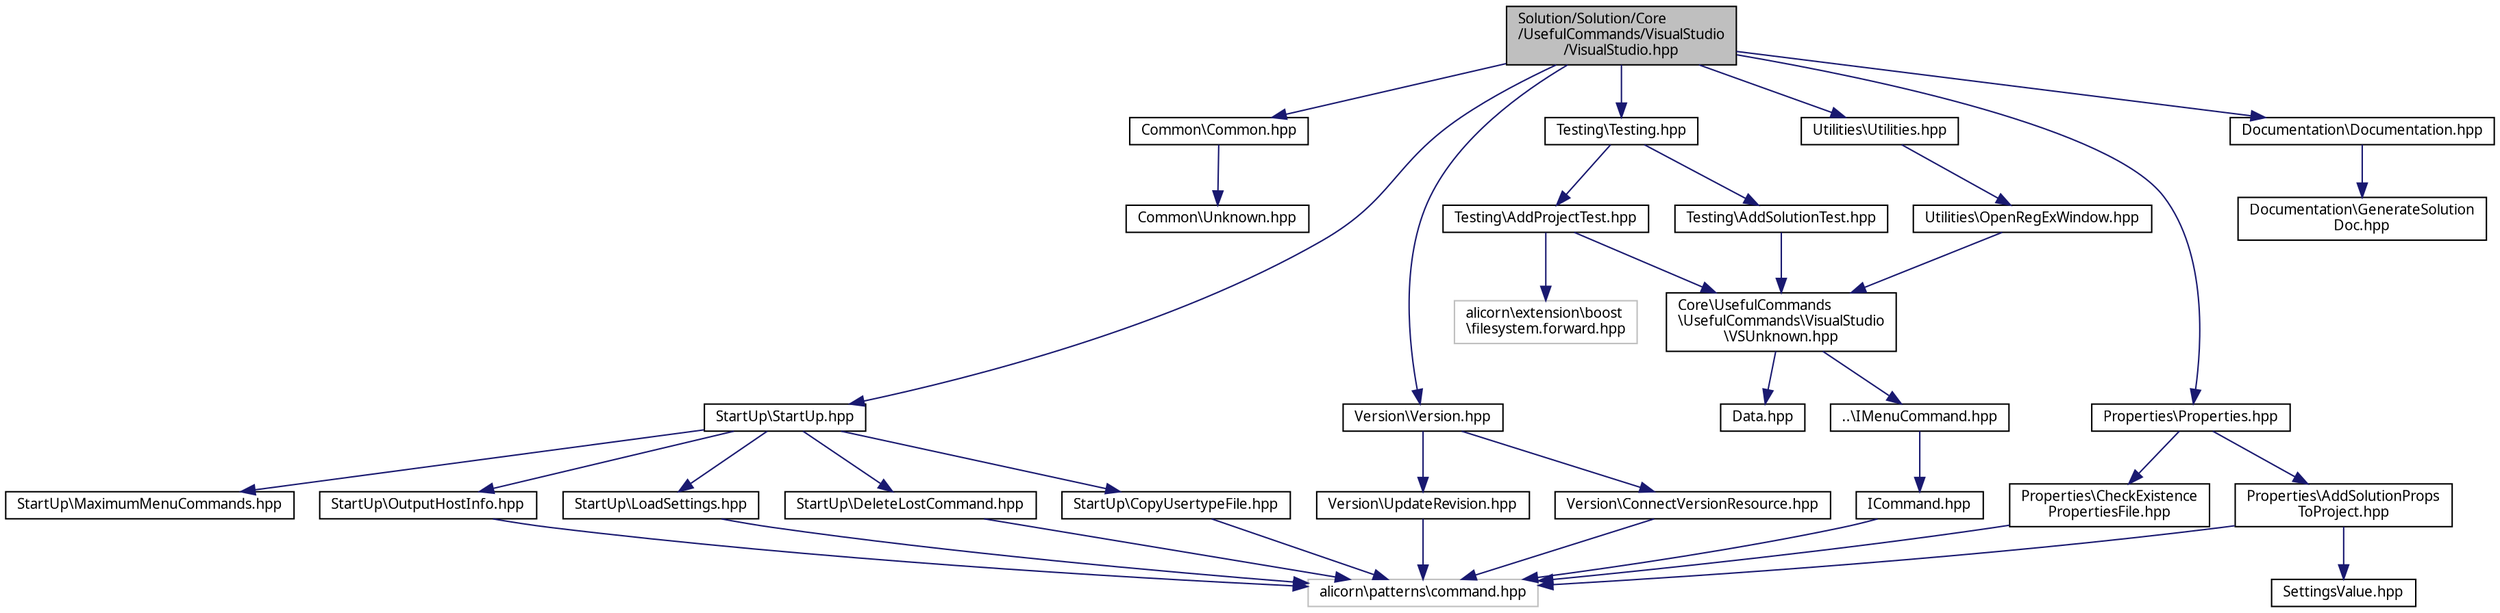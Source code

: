 digraph "Solution/Solution/Core/UsefulCommands/VisualStudio/VisualStudio.hpp"
{
 // INTERACTIVE_SVG=YES
  edge [fontname="Verdana",fontsize="10",labelfontname="Verdana",labelfontsize="10"];
  node [fontname="Verdana",fontsize="10",shape=record];
  Node1 [label="Solution/Solution/Core\l/UsefulCommands/VisualStudio\l/VisualStudio.hpp",height=0.2,width=0.4,color="black", fillcolor="grey75", style="filled", fontcolor="black"];
  Node1 -> Node2 [color="midnightblue",fontsize="10",style="solid",fontname="Verdana"];
  Node2 [label="Common\\Common.hpp",height=0.2,width=0.4,color="black", fillcolor="white", style="filled",URL="$_core_2_useful_commands_2_visual_studio_2_common_2_common_8hpp.html"];
  Node2 -> Node3 [color="midnightblue",fontsize="10",style="solid",fontname="Verdana"];
  Node3 [label="Common\\Unknown.hpp",height=0.2,width=0.4,color="black", fillcolor="white", style="filled",URL="$_unknown_8hpp_source.html"];
  Node1 -> Node4 [color="midnightblue",fontsize="10",style="solid",fontname="Verdana"];
  Node4 [label="StartUp\\StartUp.hpp",height=0.2,width=0.4,color="black", fillcolor="white", style="filled",URL="$_start_up_8hpp.html"];
  Node4 -> Node5 [color="midnightblue",fontsize="10",style="solid",fontname="Verdana"];
  Node5 [label="StartUp\\MaximumMenuCommands.hpp",height=0.2,width=0.4,color="black", fillcolor="white", style="filled",URL="$_maximum_menu_commands_8hpp_source.html"];
  Node4 -> Node6 [color="midnightblue",fontsize="10",style="solid",fontname="Verdana"];
  Node6 [label="StartUp\\OutputHostInfo.hpp",height=0.2,width=0.4,color="black", fillcolor="white", style="filled",URL="$_output_host_info_8hpp_source.html"];
  Node6 -> Node7 [color="midnightblue",fontsize="10",style="solid",fontname="Verdana"];
  Node7 [label="alicorn\\patterns\\command.hpp",height=0.2,width=0.4,color="grey75", fillcolor="white", style="filled"];
  Node4 -> Node8 [color="midnightblue",fontsize="10",style="solid",fontname="Verdana"];
  Node8 [label="StartUp\\LoadSettings.hpp",height=0.2,width=0.4,color="black", fillcolor="white", style="filled",URL="$_load_settings_8hpp_source.html"];
  Node8 -> Node7 [color="midnightblue",fontsize="10",style="solid",fontname="Verdana"];
  Node4 -> Node9 [color="midnightblue",fontsize="10",style="solid",fontname="Verdana"];
  Node9 [label="StartUp\\DeleteLostCommand.hpp",height=0.2,width=0.4,color="black", fillcolor="white", style="filled",URL="$_delete_lost_command_8hpp_source.html"];
  Node9 -> Node7 [color="midnightblue",fontsize="10",style="solid",fontname="Verdana"];
  Node4 -> Node10 [color="midnightblue",fontsize="10",style="solid",fontname="Verdana"];
  Node10 [label="StartUp\\CopyUsertypeFile.hpp",height=0.2,width=0.4,color="black", fillcolor="white", style="filled",URL="$_copy_usertype_file_8hpp_source.html"];
  Node10 -> Node7 [color="midnightblue",fontsize="10",style="solid",fontname="Verdana"];
  Node1 -> Node11 [color="midnightblue",fontsize="10",style="solid",fontname="Verdana"];
  Node11 [label="Version\\Version.hpp",height=0.2,width=0.4,color="black", fillcolor="white", style="filled",URL="$_solution_2_core_2_useful_commands_2_visual_studio_2_version_2_version_8hpp.html"];
  Node11 -> Node12 [color="midnightblue",fontsize="10",style="solid",fontname="Verdana"];
  Node12 [label="Version\\UpdateRevision.hpp",height=0.2,width=0.4,color="black", fillcolor="white", style="filled",URL="$_update_revision_8hpp_source.html"];
  Node12 -> Node7 [color="midnightblue",fontsize="10",style="solid",fontname="Verdana"];
  Node11 -> Node13 [color="midnightblue",fontsize="10",style="solid",fontname="Verdana"];
  Node13 [label="Version\\ConnectVersionResource.hpp",height=0.2,width=0.4,color="black", fillcolor="white", style="filled",URL="$_connect_version_resource_8hpp_source.html"];
  Node13 -> Node7 [color="midnightblue",fontsize="10",style="solid",fontname="Verdana"];
  Node1 -> Node14 [color="midnightblue",fontsize="10",style="solid",fontname="Verdana"];
  Node14 [label="Testing\\Testing.hpp",height=0.2,width=0.4,color="black", fillcolor="white", style="filled",URL="$_testing_8hpp.html"];
  Node14 -> Node15 [color="midnightblue",fontsize="10",style="solid",fontname="Verdana"];
  Node15 [label="Testing\\AddProjectTest.hpp",height=0.2,width=0.4,color="black", fillcolor="white", style="filled",URL="$_add_project_test_8hpp_source.html"];
  Node15 -> Node16 [color="midnightblue",fontsize="10",style="solid",fontname="Verdana"];
  Node16 [label="Core\\UsefulCommands\l\\UsefulCommands\\VisualStudio\l\\VSUnknown.hpp",height=0.2,width=0.4,color="black", fillcolor="white", style="filled",URL="$_v_s_unknown_8hpp_source.html"];
  Node16 -> Node17 [color="midnightblue",fontsize="10",style="solid",fontname="Verdana"];
  Node17 [label="..\\IMenuCommand.hpp",height=0.2,width=0.4,color="black", fillcolor="white", style="filled",URL="$_i_menu_command_8hpp_source.html"];
  Node17 -> Node18 [color="midnightblue",fontsize="10",style="solid",fontname="Verdana"];
  Node18 [label="ICommand.hpp",height=0.2,width=0.4,color="black", fillcolor="white", style="filled",URL="$_i_command_8hpp_source.html"];
  Node18 -> Node7 [color="midnightblue",fontsize="10",style="solid",fontname="Verdana"];
  Node16 -> Node19 [color="midnightblue",fontsize="10",style="solid",fontname="Verdana"];
  Node19 [label="Data.hpp",height=0.2,width=0.4,color="black", fillcolor="white", style="filled",URL="$_core_2_useful_commands_2_useful_commands_2_visual_studio_2_data_8hpp_source.html"];
  Node15 -> Node20 [color="midnightblue",fontsize="10",style="solid",fontname="Verdana"];
  Node20 [label="alicorn\\extension\\boost\l\\filesystem.forward.hpp",height=0.2,width=0.4,color="grey75", fillcolor="white", style="filled"];
  Node14 -> Node21 [color="midnightblue",fontsize="10",style="solid",fontname="Verdana"];
  Node21 [label="Testing\\AddSolutionTest.hpp",height=0.2,width=0.4,color="black", fillcolor="white", style="filled",URL="$_add_solution_test_8hpp_source.html"];
  Node21 -> Node16 [color="midnightblue",fontsize="10",style="solid",fontname="Verdana"];
  Node1 -> Node22 [color="midnightblue",fontsize="10",style="solid",fontname="Verdana"];
  Node22 [label="Utilities\\Utilities.hpp",height=0.2,width=0.4,color="black", fillcolor="white", style="filled",URL="$_useful_commands_2_visual_studio_2_utilities_2_utilities_8hpp.html"];
  Node22 -> Node23 [color="midnightblue",fontsize="10",style="solid",fontname="Verdana"];
  Node23 [label="Utilities\\OpenRegExWindow.hpp",height=0.2,width=0.4,color="black", fillcolor="white", style="filled",URL="$_open_reg_ex_window_8hpp_source.html"];
  Node23 -> Node16 [color="midnightblue",fontsize="10",style="solid",fontname="Verdana"];
  Node1 -> Node24 [color="midnightblue",fontsize="10",style="solid",fontname="Verdana"];
  Node24 [label="Properties\\Properties.hpp",height=0.2,width=0.4,color="black", fillcolor="white", style="filled",URL="$_properties_8hpp.html"];
  Node24 -> Node25 [color="midnightblue",fontsize="10",style="solid",fontname="Verdana"];
  Node25 [label="Properties\\AddSolutionProps\lToProject.hpp",height=0.2,width=0.4,color="black", fillcolor="white", style="filled",URL="$_add_solution_props_to_project_8hpp_source.html"];
  Node25 -> Node7 [color="midnightblue",fontsize="10",style="solid",fontname="Verdana"];
  Node25 -> Node26 [color="midnightblue",fontsize="10",style="solid",fontname="Verdana"];
  Node26 [label="SettingsValue.hpp",height=0.2,width=0.4,color="black", fillcolor="white", style="filled",URL="$_settings_value_8hpp_source.html"];
  Node24 -> Node27 [color="midnightblue",fontsize="10",style="solid",fontname="Verdana"];
  Node27 [label="Properties\\CheckExistence\lPropertiesFile.hpp",height=0.2,width=0.4,color="black", fillcolor="white", style="filled",URL="$_check_existence_properties_file_8hpp_source.html"];
  Node27 -> Node7 [color="midnightblue",fontsize="10",style="solid",fontname="Verdana"];
  Node1 -> Node28 [color="midnightblue",fontsize="10",style="solid",fontname="Verdana"];
  Node28 [label="Documentation\\Documentation.hpp",height=0.2,width=0.4,color="black", fillcolor="white", style="filled",URL="$_documentation_8hpp.html"];
  Node28 -> Node29 [color="midnightblue",fontsize="10",style="solid",fontname="Verdana"];
  Node29 [label="Documentation\\GenerateSolution\lDoc.hpp",height=0.2,width=0.4,color="black", fillcolor="white", style="filled",URL="$_generate_solution_doc_8hpp_source.html"];
}
